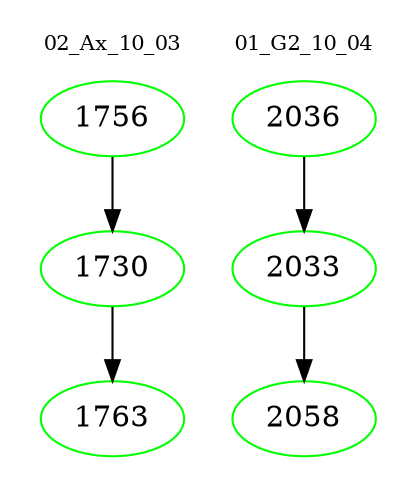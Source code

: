 digraph{
subgraph cluster_0 {
color = white
label = "02_Ax_10_03";
fontsize=10;
T0_1756 [label="1756", color="green"]
T0_1756 -> T0_1730 [color="black"]
T0_1730 [label="1730", color="green"]
T0_1730 -> T0_1763 [color="black"]
T0_1763 [label="1763", color="green"]
}
subgraph cluster_1 {
color = white
label = "01_G2_10_04";
fontsize=10;
T1_2036 [label="2036", color="green"]
T1_2036 -> T1_2033 [color="black"]
T1_2033 [label="2033", color="green"]
T1_2033 -> T1_2058 [color="black"]
T1_2058 [label="2058", color="green"]
}
}
